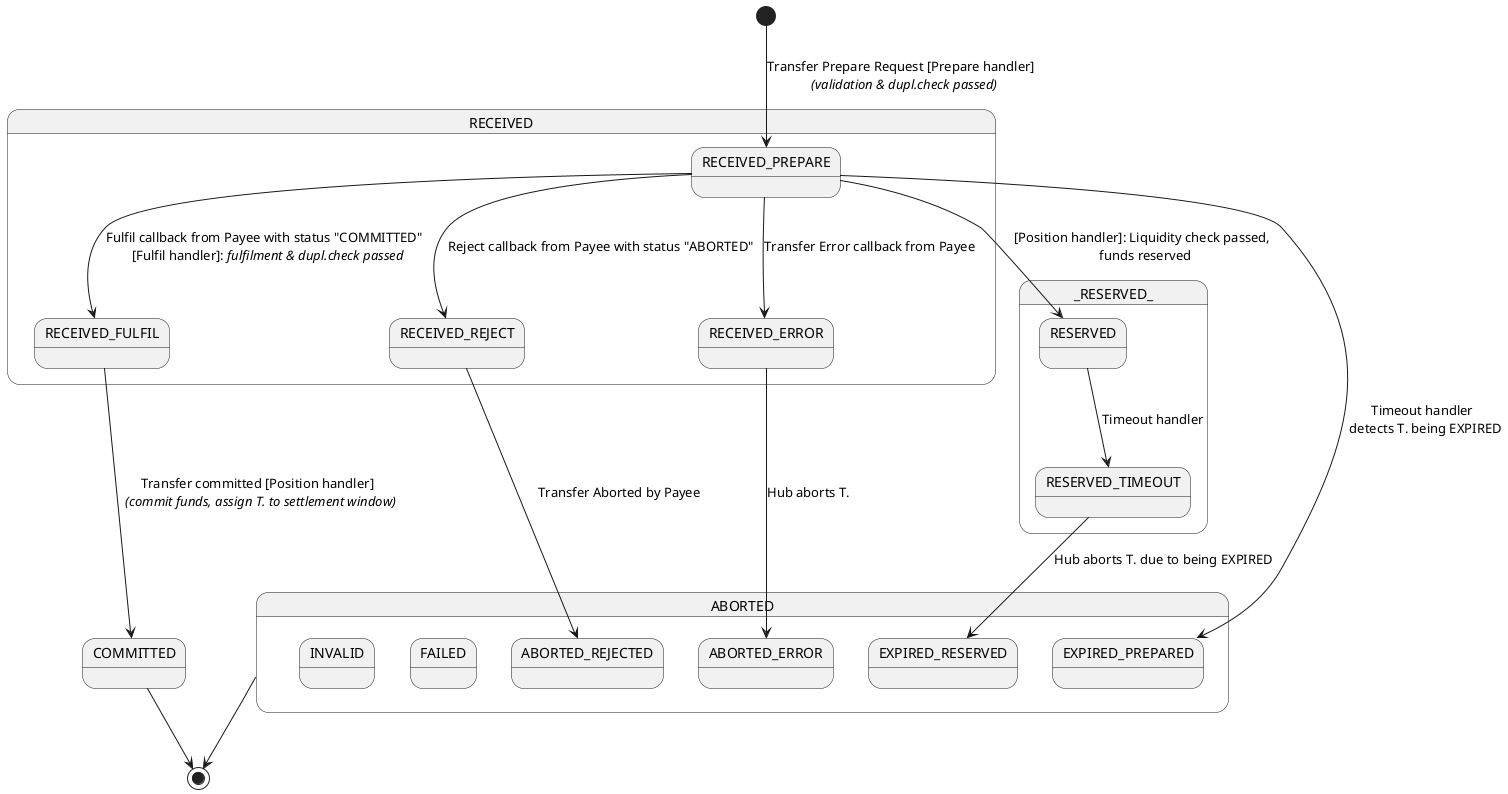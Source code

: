 @startuml

state RECEIVED {
  state RECEIVED_PREPARE {
  }
  state RECEIVED_FULFIL {
  }
  state RECEIVED_REJECT {
  }
  state RECEIVED_ERROR {
  }
}

state _RESERVED_ {
  state RESERVED_TIMEOUT {
  }
  state RESERVED {
  }
}

state COMMITTED {
}

state ABORTED {
  state ABORTED_ERROR {
  }
  state ABORTED_REJECTED {
  }
  state EXPIRED_PREPARED {
  }
  state EXPIRED_RESERVED {
  }
  state FAILED {
  }
  state INVALID {
  }
}

[*] --> RECEIVED_PREPARE : Transfer Prepare Request [Prepare handler] \n <i>(validation & dupl.check passed)</i>
RECEIVED_PREPARE --> RESERVED : [Position handler]: Liquidity check passed, \n funds reserved
RECEIVED_PREPARE --> RECEIVED_FULFIL : Fulfil callback from Payee with status "COMMITTED" \n [Fulfil handler]: <i>fulfilment & dupl.check passed</i>
RECEIVED_FULFIL --> COMMITTED : Transfer committed [Position handler] \n <i>(commit funds, assign T. to settlement window)</i>

RECEIVED_PREPARE --> RECEIVED_REJECT : Reject callback from Payee with status "ABORTED"
RECEIVED_PREPARE --> RECEIVED_ERROR : Transfer Error callback from Payee
RECEIVED_REJECT --> ABORTED_REJECTED : Transfer Aborted by Payee
RECEIVED_ERROR --> ABORTED_ERROR : Hub aborts T.
RECEIVED_PREPARE --> EXPIRED_PREPARED : Timeout handler \n detects T. being EXPIRED

RESERVED --> RESERVED_TIMEOUT : Timeout handler
RESERVED_TIMEOUT --> EXPIRED_RESERVED : Hub aborts T. due to being EXPIRED

COMMITTED --> [*]
ABORTED --> [*]

@enduml
